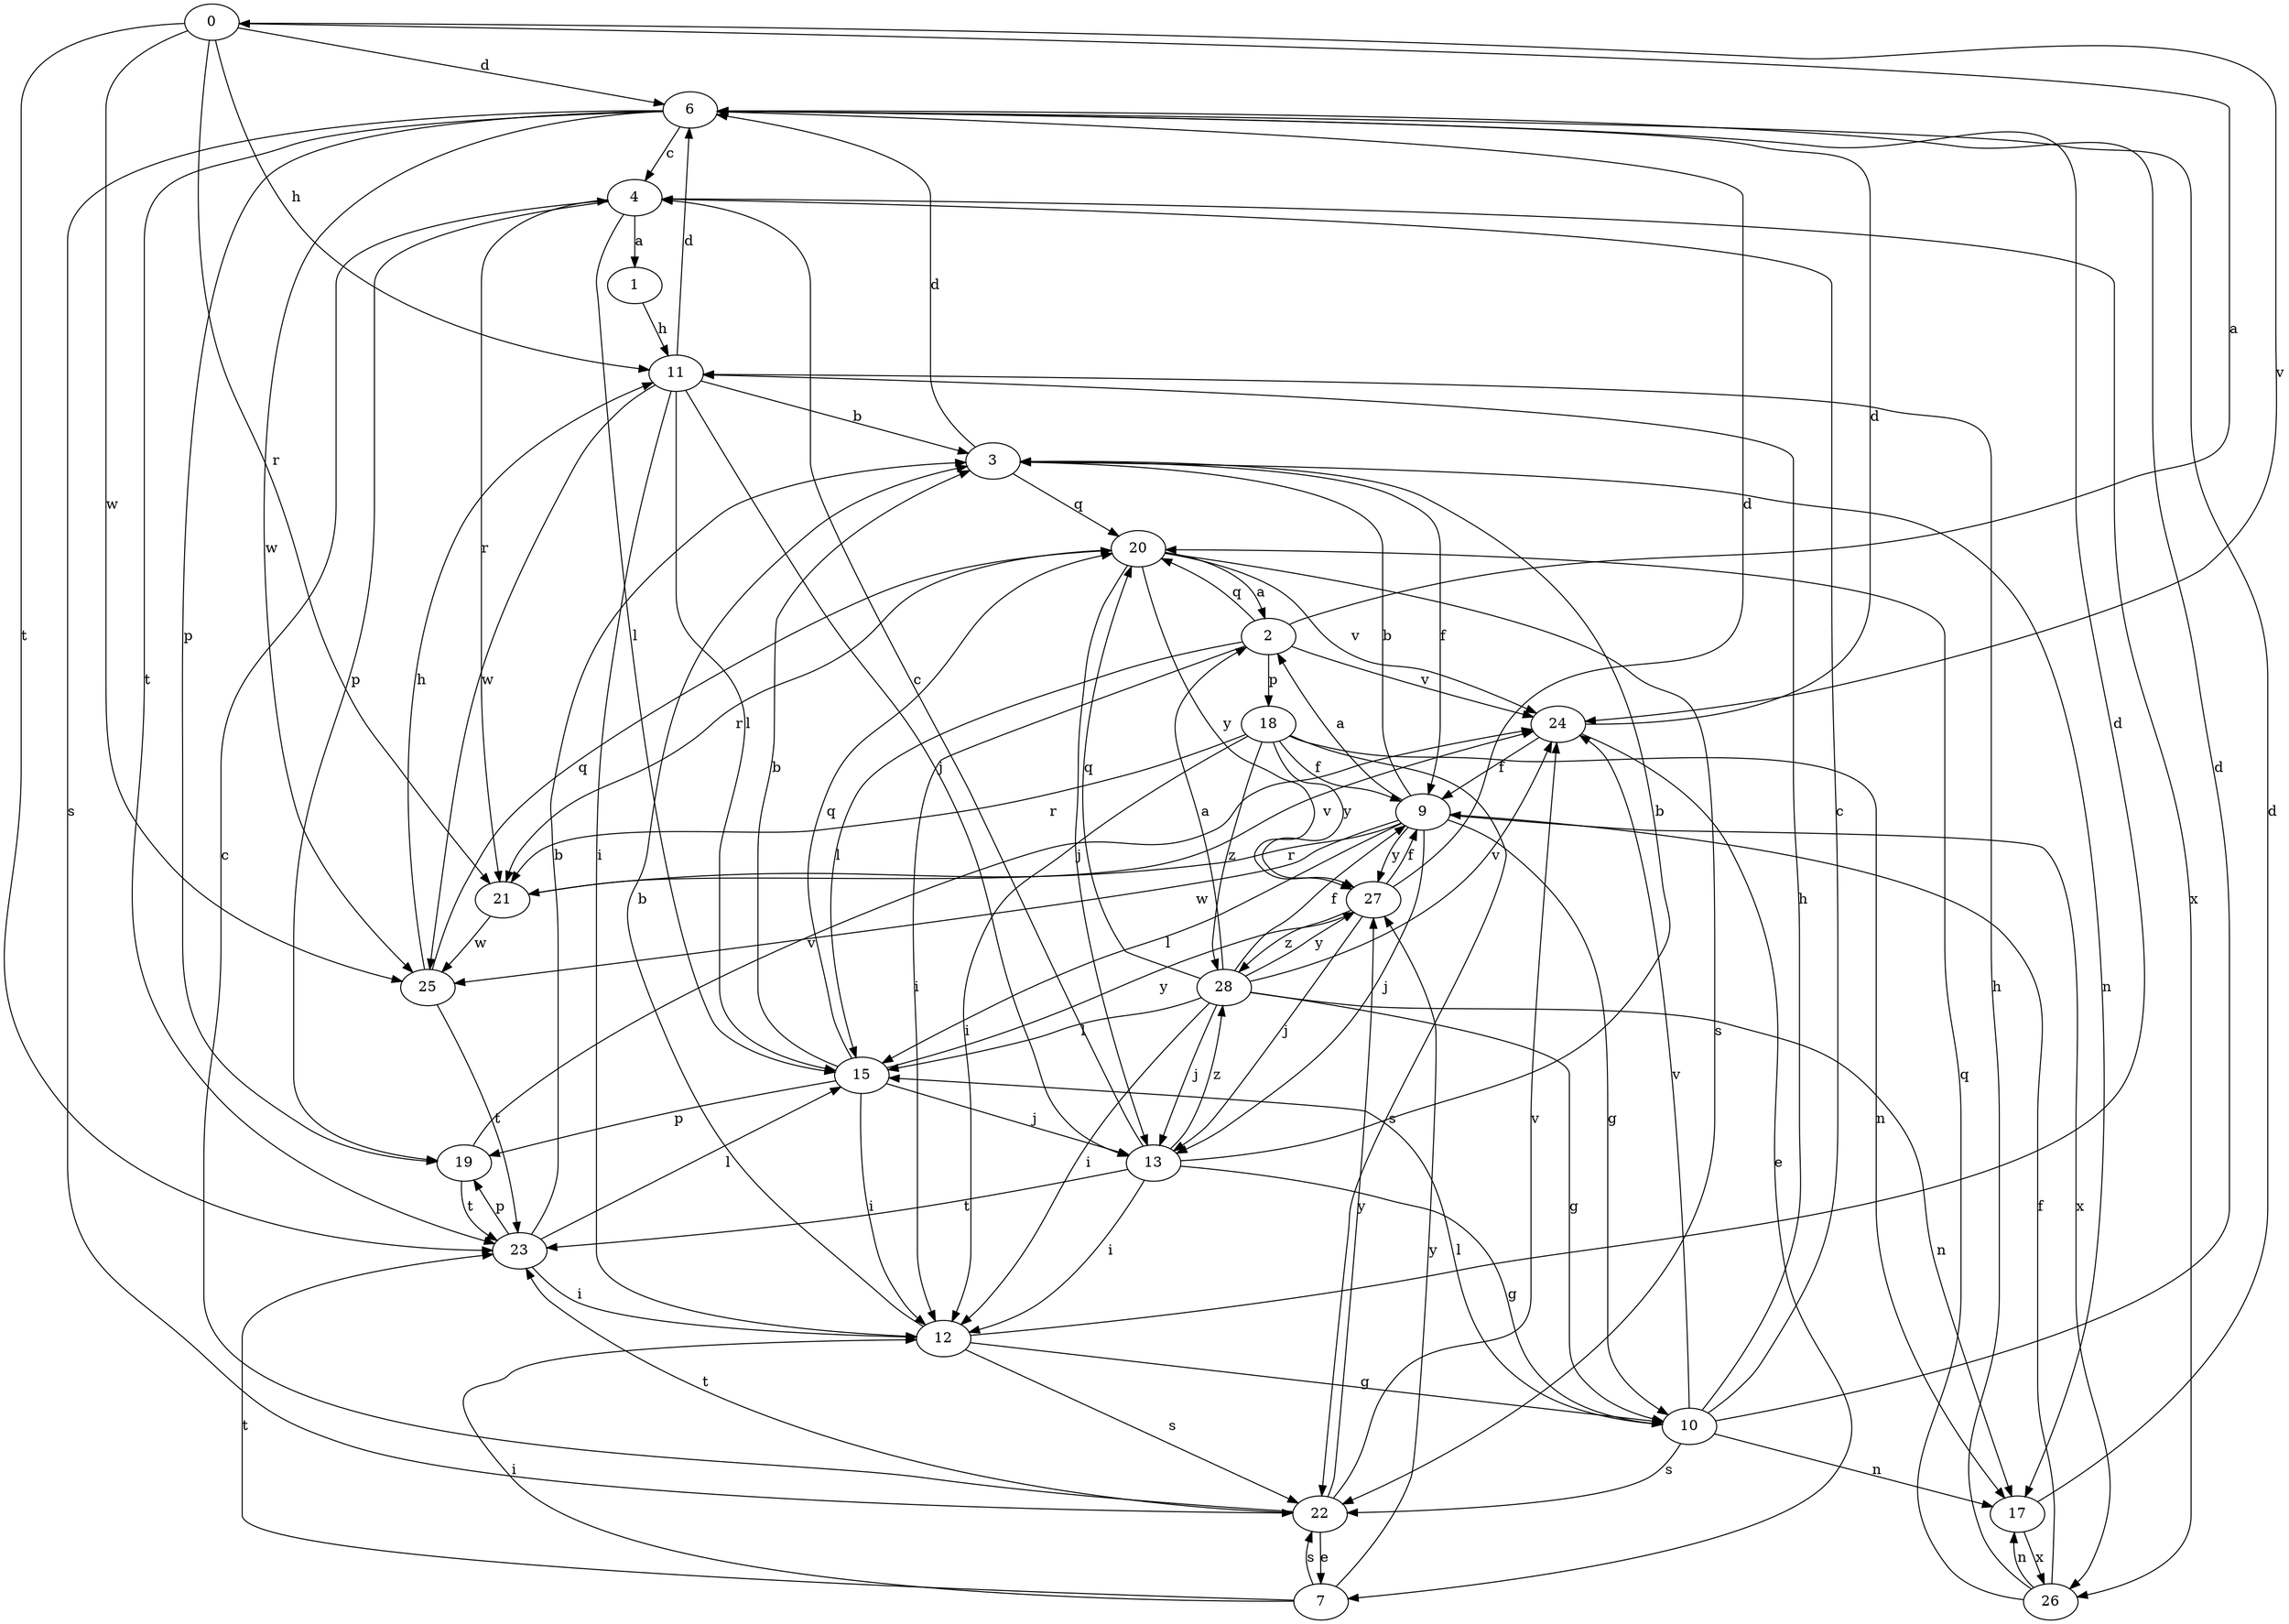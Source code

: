 strict digraph  {
0;
1;
2;
3;
4;
6;
7;
9;
10;
11;
12;
13;
15;
17;
18;
19;
20;
21;
22;
23;
24;
25;
26;
27;
28;
0 -> 6  [label=d];
0 -> 11  [label=h];
0 -> 21  [label=r];
0 -> 23  [label=t];
0 -> 24  [label=v];
0 -> 25  [label=w];
1 -> 11  [label=h];
2 -> 0  [label=a];
2 -> 12  [label=i];
2 -> 15  [label=l];
2 -> 18  [label=p];
2 -> 20  [label=q];
2 -> 24  [label=v];
3 -> 6  [label=d];
3 -> 9  [label=f];
3 -> 17  [label=n];
3 -> 20  [label=q];
4 -> 1  [label=a];
4 -> 15  [label=l];
4 -> 19  [label=p];
4 -> 21  [label=r];
4 -> 26  [label=x];
6 -> 4  [label=c];
6 -> 19  [label=p];
6 -> 22  [label=s];
6 -> 23  [label=t];
6 -> 25  [label=w];
7 -> 12  [label=i];
7 -> 22  [label=s];
7 -> 23  [label=t];
7 -> 27  [label=y];
9 -> 2  [label=a];
9 -> 3  [label=b];
9 -> 10  [label=g];
9 -> 13  [label=j];
9 -> 15  [label=l];
9 -> 21  [label=r];
9 -> 25  [label=w];
9 -> 26  [label=x];
9 -> 27  [label=y];
10 -> 4  [label=c];
10 -> 6  [label=d];
10 -> 11  [label=h];
10 -> 15  [label=l];
10 -> 17  [label=n];
10 -> 22  [label=s];
10 -> 24  [label=v];
11 -> 3  [label=b];
11 -> 6  [label=d];
11 -> 12  [label=i];
11 -> 13  [label=j];
11 -> 15  [label=l];
11 -> 25  [label=w];
12 -> 3  [label=b];
12 -> 6  [label=d];
12 -> 10  [label=g];
12 -> 22  [label=s];
13 -> 3  [label=b];
13 -> 4  [label=c];
13 -> 10  [label=g];
13 -> 12  [label=i];
13 -> 23  [label=t];
13 -> 28  [label=z];
15 -> 3  [label=b];
15 -> 12  [label=i];
15 -> 13  [label=j];
15 -> 19  [label=p];
15 -> 20  [label=q];
15 -> 27  [label=y];
17 -> 6  [label=d];
17 -> 26  [label=x];
18 -> 9  [label=f];
18 -> 12  [label=i];
18 -> 17  [label=n];
18 -> 21  [label=r];
18 -> 22  [label=s];
18 -> 27  [label=y];
18 -> 28  [label=z];
19 -> 23  [label=t];
19 -> 24  [label=v];
20 -> 2  [label=a];
20 -> 13  [label=j];
20 -> 21  [label=r];
20 -> 22  [label=s];
20 -> 24  [label=v];
20 -> 27  [label=y];
21 -> 24  [label=v];
21 -> 25  [label=w];
22 -> 4  [label=c];
22 -> 7  [label=e];
22 -> 23  [label=t];
22 -> 24  [label=v];
22 -> 27  [label=y];
23 -> 3  [label=b];
23 -> 12  [label=i];
23 -> 15  [label=l];
23 -> 19  [label=p];
24 -> 6  [label=d];
24 -> 7  [label=e];
24 -> 9  [label=f];
25 -> 11  [label=h];
25 -> 20  [label=q];
25 -> 23  [label=t];
26 -> 9  [label=f];
26 -> 11  [label=h];
26 -> 17  [label=n];
26 -> 20  [label=q];
27 -> 6  [label=d];
27 -> 9  [label=f];
27 -> 13  [label=j];
27 -> 28  [label=z];
28 -> 2  [label=a];
28 -> 9  [label=f];
28 -> 10  [label=g];
28 -> 12  [label=i];
28 -> 13  [label=j];
28 -> 15  [label=l];
28 -> 17  [label=n];
28 -> 20  [label=q];
28 -> 24  [label=v];
28 -> 27  [label=y];
}
